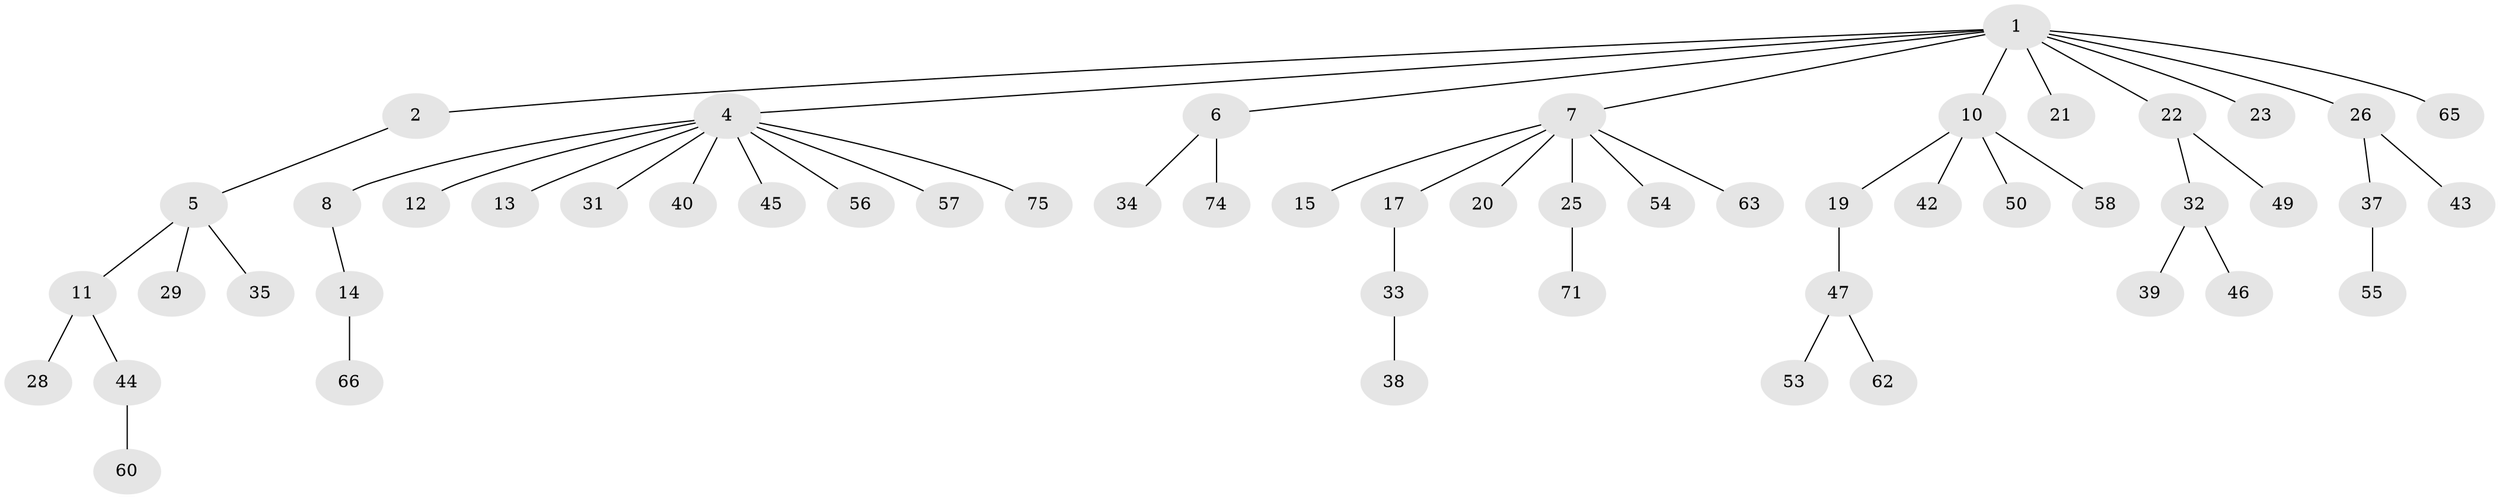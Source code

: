 // Generated by graph-tools (version 1.1) at 2025/52/02/27/25 19:52:13]
// undirected, 54 vertices, 53 edges
graph export_dot {
graph [start="1"]
  node [color=gray90,style=filled];
  1 [super="+3"];
  2;
  4 [super="+9"];
  5 [super="+27"];
  6 [super="+24"];
  7 [super="+52"];
  8 [super="+73"];
  10 [super="+72"];
  11 [super="+16"];
  12 [super="+18"];
  13;
  14 [super="+51"];
  15 [super="+30"];
  17;
  19;
  20;
  21;
  22;
  23;
  25;
  26 [super="+64"];
  28;
  29;
  31 [super="+48"];
  32 [super="+36"];
  33;
  34;
  35 [super="+67"];
  37 [super="+41"];
  38 [super="+70"];
  39 [super="+77"];
  40 [super="+59"];
  42;
  43 [super="+61"];
  44 [super="+76"];
  45;
  46;
  47 [super="+68"];
  49;
  50;
  53;
  54;
  55 [super="+69"];
  56;
  57;
  58;
  60;
  62;
  63;
  65;
  66;
  71;
  74;
  75;
  1 -- 2;
  1 -- 4;
  1 -- 21;
  1 -- 22;
  1 -- 65;
  1 -- 26;
  1 -- 23;
  1 -- 6;
  1 -- 7;
  1 -- 10;
  2 -- 5;
  4 -- 8;
  4 -- 13;
  4 -- 31;
  4 -- 57;
  4 -- 40;
  4 -- 56;
  4 -- 75;
  4 -- 12;
  4 -- 45;
  5 -- 11;
  5 -- 35;
  5 -- 29;
  6 -- 74;
  6 -- 34;
  7 -- 15;
  7 -- 17;
  7 -- 20;
  7 -- 25;
  7 -- 54;
  7 -- 63;
  8 -- 14;
  10 -- 19;
  10 -- 42;
  10 -- 50;
  10 -- 58;
  11 -- 28;
  11 -- 44;
  14 -- 66;
  17 -- 33;
  19 -- 47;
  22 -- 32;
  22 -- 49;
  25 -- 71;
  26 -- 37;
  26 -- 43;
  32 -- 39;
  32 -- 46;
  33 -- 38;
  37 -- 55;
  44 -- 60;
  47 -- 53;
  47 -- 62;
}
